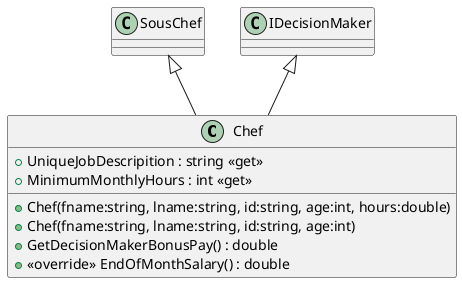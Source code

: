@startuml
class Chef {
    + UniqueJobDescripition : string <<get>>
    + MinimumMonthlyHours : int <<get>>
    + Chef(fname:string, lname:string, id:string, age:int, hours:double)
    + Chef(fname:string, lname:string, id:string, age:int)
    + GetDecisionMakerBonusPay() : double
    + <<override>> EndOfMonthSalary() : double
}
SousChef <|-- Chef
IDecisionMaker <|-- Chef
@enduml
